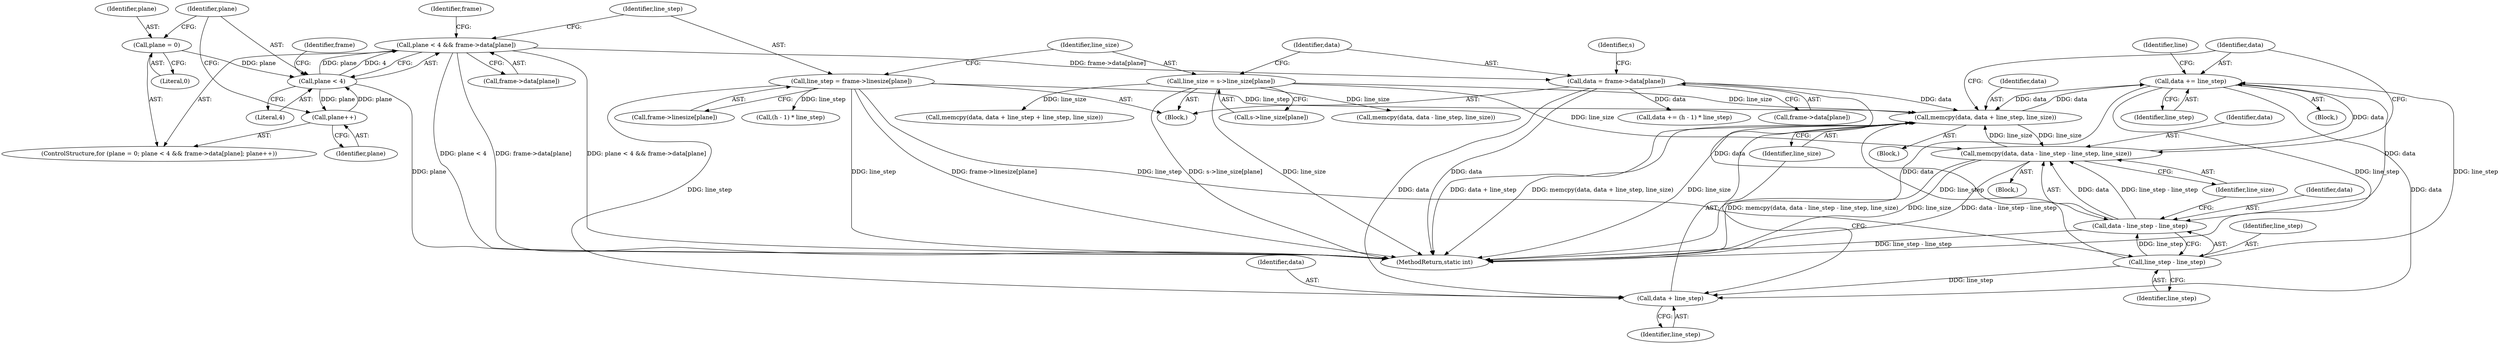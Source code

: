 digraph "1_FFmpeg_e43a0a232dbf6d3c161823c2e07c52e76227a1bc_2@pointer" {
"1000240" [label="(Call,data += line_step)"];
"1000236" [label="(Call,line_step - line_step)"];
"1000179" [label="(Call,line_step = frame->linesize[plane])"];
"1000224" [label="(Call,memcpy(data, data + line_step, line_size))"];
"1000193" [label="(Call,data = frame->data[plane])"];
"1000167" [label="(Call,plane < 4 && frame->data[plane])"];
"1000168" [label="(Call,plane < 4)"];
"1000176" [label="(Call,plane++)"];
"1000164" [label="(Call,plane = 0)"];
"1000240" [label="(Call,data += line_step)"];
"1000232" [label="(Call,memcpy(data, data - line_step - line_step, line_size))"];
"1000234" [label="(Call,data - line_step - line_step)"];
"1000186" [label="(Call,line_size = s->line_size[plane])"];
"1000226" [label="(Call,data + line_step)"];
"1000238" [label="(Identifier,line_step)"];
"1000178" [label="(Block,)"];
"1000277" [label="(Call,memcpy(data, data + line_step + line_step, line_size))"];
"1000171" [label="(Call,frame->data[plane])"];
"1000195" [label="(Call,frame->data[plane])"];
"1000202" [label="(Identifier,s)"];
"1000299" [label="(MethodReturn,static int)"];
"1000163" [label="(ControlStructure,for (plane = 0; plane < 4 && frame->data[plane]; plane++))"];
"1000186" [label="(Call,line_size = s->line_size[plane])"];
"1000169" [label="(Identifier,plane)"];
"1000164" [label="(Call,plane = 0)"];
"1000227" [label="(Identifier,data)"];
"1000170" [label="(Literal,4)"];
"1000166" [label="(Literal,0)"];
"1000228" [label="(Identifier,line_step)"];
"1000224" [label="(Call,memcpy(data, data + line_step, line_size))"];
"1000180" [label="(Identifier,line_step)"];
"1000187" [label="(Identifier,line_size)"];
"1000290" [label="(Identifier,frame)"];
"1000165" [label="(Identifier,plane)"];
"1000231" [label="(Block,)"];
"1000226" [label="(Call,data + line_step)"];
"1000188" [label="(Call,s->line_size[plane])"];
"1000247" [label="(Call,(h - 1) * line_step)"];
"1000194" [label="(Identifier,data)"];
"1000214" [label="(Block,)"];
"1000234" [label="(Call,data - line_step - line_step)"];
"1000179" [label="(Call,line_step = frame->linesize[plane])"];
"1000167" [label="(Call,plane < 4 && frame->data[plane])"];
"1000173" [label="(Identifier,frame)"];
"1000237" [label="(Identifier,line_step)"];
"1000245" [label="(Call,data += (h - 1) * line_step)"];
"1000213" [label="(Identifier,line)"];
"1000181" [label="(Call,frame->linesize[plane])"];
"1000269" [label="(Call,memcpy(data, data - line_step, line_size))"];
"1000176" [label="(Call,plane++)"];
"1000225" [label="(Identifier,data)"];
"1000223" [label="(Block,)"];
"1000232" [label="(Call,memcpy(data, data - line_step - line_step, line_size))"];
"1000168" [label="(Call,plane < 4)"];
"1000233" [label="(Identifier,data)"];
"1000242" [label="(Identifier,line_step)"];
"1000235" [label="(Identifier,data)"];
"1000236" [label="(Call,line_step - line_step)"];
"1000241" [label="(Identifier,data)"];
"1000193" [label="(Call,data = frame->data[plane])"];
"1000229" [label="(Identifier,line_size)"];
"1000177" [label="(Identifier,plane)"];
"1000240" [label="(Call,data += line_step)"];
"1000239" [label="(Identifier,line_size)"];
"1000240" -> "1000214"  [label="AST: "];
"1000240" -> "1000242"  [label="CFG: "];
"1000241" -> "1000240"  [label="AST: "];
"1000242" -> "1000240"  [label="AST: "];
"1000213" -> "1000240"  [label="CFG: "];
"1000240" -> "1000299"  [label="DDG: line_step"];
"1000240" -> "1000299"  [label="DDG: data"];
"1000240" -> "1000224"  [label="DDG: data"];
"1000240" -> "1000226"  [label="DDG: data"];
"1000240" -> "1000234"  [label="DDG: data"];
"1000236" -> "1000240"  [label="DDG: line_step"];
"1000224" -> "1000240"  [label="DDG: data"];
"1000232" -> "1000240"  [label="DDG: data"];
"1000236" -> "1000234"  [label="AST: "];
"1000236" -> "1000238"  [label="CFG: "];
"1000237" -> "1000236"  [label="AST: "];
"1000238" -> "1000236"  [label="AST: "];
"1000234" -> "1000236"  [label="CFG: "];
"1000236" -> "1000224"  [label="DDG: line_step"];
"1000236" -> "1000226"  [label="DDG: line_step"];
"1000236" -> "1000234"  [label="DDG: line_step"];
"1000179" -> "1000236"  [label="DDG: line_step"];
"1000179" -> "1000178"  [label="AST: "];
"1000179" -> "1000181"  [label="CFG: "];
"1000180" -> "1000179"  [label="AST: "];
"1000181" -> "1000179"  [label="AST: "];
"1000187" -> "1000179"  [label="CFG: "];
"1000179" -> "1000299"  [label="DDG: frame->linesize[plane]"];
"1000179" -> "1000299"  [label="DDG: line_step"];
"1000179" -> "1000224"  [label="DDG: line_step"];
"1000179" -> "1000226"  [label="DDG: line_step"];
"1000179" -> "1000247"  [label="DDG: line_step"];
"1000224" -> "1000223"  [label="AST: "];
"1000224" -> "1000229"  [label="CFG: "];
"1000225" -> "1000224"  [label="AST: "];
"1000226" -> "1000224"  [label="AST: "];
"1000229" -> "1000224"  [label="AST: "];
"1000241" -> "1000224"  [label="CFG: "];
"1000224" -> "1000299"  [label="DDG: data + line_step"];
"1000224" -> "1000299"  [label="DDG: memcpy(data, data + line_step, line_size)"];
"1000224" -> "1000299"  [label="DDG: line_size"];
"1000193" -> "1000224"  [label="DDG: data"];
"1000186" -> "1000224"  [label="DDG: line_size"];
"1000232" -> "1000224"  [label="DDG: line_size"];
"1000224" -> "1000232"  [label="DDG: line_size"];
"1000193" -> "1000178"  [label="AST: "];
"1000193" -> "1000195"  [label="CFG: "];
"1000194" -> "1000193"  [label="AST: "];
"1000195" -> "1000193"  [label="AST: "];
"1000202" -> "1000193"  [label="CFG: "];
"1000193" -> "1000299"  [label="DDG: data"];
"1000167" -> "1000193"  [label="DDG: frame->data[plane]"];
"1000193" -> "1000226"  [label="DDG: data"];
"1000193" -> "1000234"  [label="DDG: data"];
"1000193" -> "1000245"  [label="DDG: data"];
"1000167" -> "1000163"  [label="AST: "];
"1000167" -> "1000168"  [label="CFG: "];
"1000167" -> "1000171"  [label="CFG: "];
"1000168" -> "1000167"  [label="AST: "];
"1000171" -> "1000167"  [label="AST: "];
"1000180" -> "1000167"  [label="CFG: "];
"1000290" -> "1000167"  [label="CFG: "];
"1000167" -> "1000299"  [label="DDG: plane < 4"];
"1000167" -> "1000299"  [label="DDG: plane < 4 && frame->data[plane]"];
"1000167" -> "1000299"  [label="DDG: frame->data[plane]"];
"1000168" -> "1000167"  [label="DDG: plane"];
"1000168" -> "1000167"  [label="DDG: 4"];
"1000168" -> "1000170"  [label="CFG: "];
"1000169" -> "1000168"  [label="AST: "];
"1000170" -> "1000168"  [label="AST: "];
"1000173" -> "1000168"  [label="CFG: "];
"1000168" -> "1000299"  [label="DDG: plane"];
"1000176" -> "1000168"  [label="DDG: plane"];
"1000164" -> "1000168"  [label="DDG: plane"];
"1000168" -> "1000176"  [label="DDG: plane"];
"1000176" -> "1000163"  [label="AST: "];
"1000176" -> "1000177"  [label="CFG: "];
"1000177" -> "1000176"  [label="AST: "];
"1000169" -> "1000176"  [label="CFG: "];
"1000164" -> "1000163"  [label="AST: "];
"1000164" -> "1000166"  [label="CFG: "];
"1000165" -> "1000164"  [label="AST: "];
"1000166" -> "1000164"  [label="AST: "];
"1000169" -> "1000164"  [label="CFG: "];
"1000232" -> "1000231"  [label="AST: "];
"1000232" -> "1000239"  [label="CFG: "];
"1000233" -> "1000232"  [label="AST: "];
"1000234" -> "1000232"  [label="AST: "];
"1000239" -> "1000232"  [label="AST: "];
"1000241" -> "1000232"  [label="CFG: "];
"1000232" -> "1000299"  [label="DDG: memcpy(data, data - line_step - line_step, line_size)"];
"1000232" -> "1000299"  [label="DDG: line_size"];
"1000232" -> "1000299"  [label="DDG: data - line_step - line_step"];
"1000234" -> "1000232"  [label="DDG: data"];
"1000234" -> "1000232"  [label="DDG: line_step - line_step"];
"1000186" -> "1000232"  [label="DDG: line_size"];
"1000235" -> "1000234"  [label="AST: "];
"1000239" -> "1000234"  [label="CFG: "];
"1000234" -> "1000299"  [label="DDG: line_step - line_step"];
"1000186" -> "1000178"  [label="AST: "];
"1000186" -> "1000188"  [label="CFG: "];
"1000187" -> "1000186"  [label="AST: "];
"1000188" -> "1000186"  [label="AST: "];
"1000194" -> "1000186"  [label="CFG: "];
"1000186" -> "1000299"  [label="DDG: s->line_size[plane]"];
"1000186" -> "1000299"  [label="DDG: line_size"];
"1000186" -> "1000269"  [label="DDG: line_size"];
"1000186" -> "1000277"  [label="DDG: line_size"];
"1000226" -> "1000228"  [label="CFG: "];
"1000227" -> "1000226"  [label="AST: "];
"1000228" -> "1000226"  [label="AST: "];
"1000229" -> "1000226"  [label="CFG: "];
}
